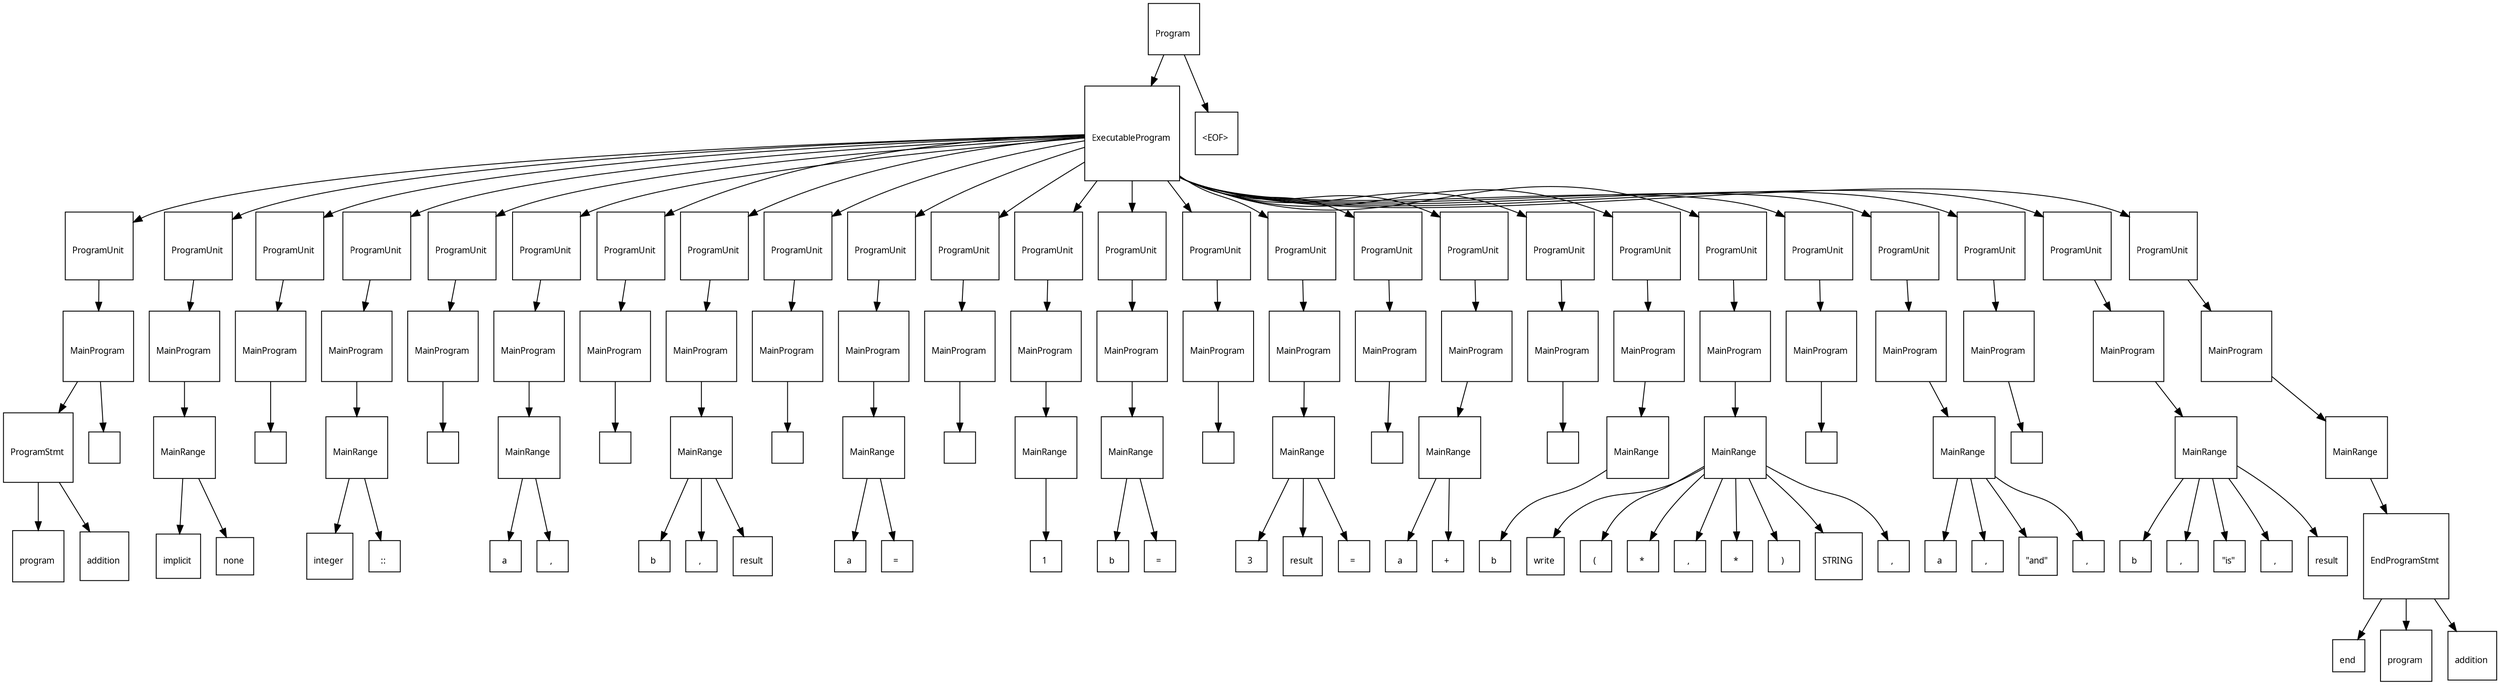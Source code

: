digraph G {
  charset="UTF-8"
  node [shape=square, fontname="Arial Unicode MS"];
  "34c07b5c-ef9e-4bb4-9867-81dfae5f64a6" [label="\lProgram \n", fontsize=10];
  "34c07b5c-ef9e-4bb4-9867-81dfae5f64a6" -> "0d2723d4-6b27-4967-8d60-493a9dede018";
  "0d2723d4-6b27-4967-8d60-493a9dede018" [label="\lExecutableProgram \n", fontsize=10];
  "0d2723d4-6b27-4967-8d60-493a9dede018" -> "5ed5b7a1-3003-4a7e-aa7b-7b76bc238f26";
  "5ed5b7a1-3003-4a7e-aa7b-7b76bc238f26" [label="\lProgramUnit \n", fontsize=10];
  "5ed5b7a1-3003-4a7e-aa7b-7b76bc238f26" -> "5c572de4-1108-4d3a-8768-7eb420aa6854";
  "5c572de4-1108-4d3a-8768-7eb420aa6854" [label="\lMainProgram \n", fontsize=10];
  "5c572de4-1108-4d3a-8768-7eb420aa6854" -> "92c77b89-0293-49cf-9dee-4e8e3c38b1d5";
  "92c77b89-0293-49cf-9dee-4e8e3c38b1d5" [label="\lProgramStmt \n", fontsize=10];
  "92c77b89-0293-49cf-9dee-4e8e3c38b1d5" -> "bfa20757-280d-44f5-b568-3198dae45d04";
  "bfa20757-280d-44f5-b568-3198dae45d04" [label="\lprogram \n", fontsize=10];
  "92c77b89-0293-49cf-9dee-4e8e3c38b1d5" -> "480ed515-fe50-40b9-beff-cd8251033659";
  "480ed515-fe50-40b9-beff-cd8251033659" [label="\laddition \n", fontsize=10];
  "5c572de4-1108-4d3a-8768-7eb420aa6854" -> "19da3ac8-b76b-4381-955b-ebb7941ed3d5";
  "19da3ac8-b76b-4381-955b-ebb7941ed3d5" [label="\l \n", fontsize=10];
  "0d2723d4-6b27-4967-8d60-493a9dede018" -> "ec0d752b-022c-4b0f-85b9-f160cff3dad0";
  "ec0d752b-022c-4b0f-85b9-f160cff3dad0" [label="\lProgramUnit \n", fontsize=10];
  "ec0d752b-022c-4b0f-85b9-f160cff3dad0" -> "8c802337-97ab-491d-b8fc-4f9f6d1f0751";
  "8c802337-97ab-491d-b8fc-4f9f6d1f0751" [label="\lMainProgram \n", fontsize=10];
  "8c802337-97ab-491d-b8fc-4f9f6d1f0751" -> "887b9c5f-7636-4d79-ba5a-579b1347e7e3";
  "887b9c5f-7636-4d79-ba5a-579b1347e7e3" [label="\lMainRange \n", fontsize=10];
  "887b9c5f-7636-4d79-ba5a-579b1347e7e3" -> "363ade9e-735a-4d9a-bd15-e035a4e49163";
  "363ade9e-735a-4d9a-bd15-e035a4e49163" [label="\limplicit \n", fontsize=10];
  "887b9c5f-7636-4d79-ba5a-579b1347e7e3" -> "90ce0801-a879-4814-9081-832558d7fdca";
  "90ce0801-a879-4814-9081-832558d7fdca" [label="\lnone \n", fontsize=10];
  "0d2723d4-6b27-4967-8d60-493a9dede018" -> "f639241d-98bb-46b5-8d02-4cc83ae00ed9";
  "f639241d-98bb-46b5-8d02-4cc83ae00ed9" [label="\lProgramUnit \n", fontsize=10];
  "f639241d-98bb-46b5-8d02-4cc83ae00ed9" -> "1d617c35-4a7c-4789-8918-d3edd1011909";
  "1d617c35-4a7c-4789-8918-d3edd1011909" [label="\lMainProgram \n", fontsize=10];
  "1d617c35-4a7c-4789-8918-d3edd1011909" -> "e4d2a919-f437-4142-86d5-ade0dc32faa6";
  "e4d2a919-f437-4142-86d5-ade0dc32faa6" [label="\l \n", fontsize=10];
  "0d2723d4-6b27-4967-8d60-493a9dede018" -> "67a7e678-3796-43fd-9aa3-e22b5ffeac07";
  "67a7e678-3796-43fd-9aa3-e22b5ffeac07" [label="\lProgramUnit \n", fontsize=10];
  "67a7e678-3796-43fd-9aa3-e22b5ffeac07" -> "5384e930-ce7f-4ff5-8b81-ddf3ef634feb";
  "5384e930-ce7f-4ff5-8b81-ddf3ef634feb" [label="\lMainProgram \n", fontsize=10];
  "5384e930-ce7f-4ff5-8b81-ddf3ef634feb" -> "68998ac6-a3d6-4ff4-b980-2e09e3751289";
  "68998ac6-a3d6-4ff4-b980-2e09e3751289" [label="\lMainRange \n", fontsize=10];
  "68998ac6-a3d6-4ff4-b980-2e09e3751289" -> "c1b9ca15-2ed8-4cee-9c28-88d39e10b8fe";
  "c1b9ca15-2ed8-4cee-9c28-88d39e10b8fe" [label="\linteger \n", fontsize=10];
  "68998ac6-a3d6-4ff4-b980-2e09e3751289" -> "de8bb9be-533f-4281-b17a-0681d006ccaa";
  "de8bb9be-533f-4281-b17a-0681d006ccaa" [label="\l:: \n", fontsize=10];
  "0d2723d4-6b27-4967-8d60-493a9dede018" -> "01ee7abc-5320-4ab4-9fb9-5dda5eba26bb";
  "01ee7abc-5320-4ab4-9fb9-5dda5eba26bb" [label="\lProgramUnit \n", fontsize=10];
  "01ee7abc-5320-4ab4-9fb9-5dda5eba26bb" -> "585c3230-7467-4d90-be0b-d74486bcf5ec";
  "585c3230-7467-4d90-be0b-d74486bcf5ec" [label="\lMainProgram \n", fontsize=10];
  "585c3230-7467-4d90-be0b-d74486bcf5ec" -> "b60098fe-facd-4fdc-a811-18492afad12e";
  "b60098fe-facd-4fdc-a811-18492afad12e" [label="\l \n", fontsize=10];
  "0d2723d4-6b27-4967-8d60-493a9dede018" -> "98d7213a-833a-4ba3-a9bb-771b147b45cf";
  "98d7213a-833a-4ba3-a9bb-771b147b45cf" [label="\lProgramUnit \n", fontsize=10];
  "98d7213a-833a-4ba3-a9bb-771b147b45cf" -> "6d608424-90bc-40d6-8ff7-0a451f8bdc2b";
  "6d608424-90bc-40d6-8ff7-0a451f8bdc2b" [label="\lMainProgram \n", fontsize=10];
  "6d608424-90bc-40d6-8ff7-0a451f8bdc2b" -> "e7c0f258-60b2-4833-9ace-e400bd7c09b2";
  "e7c0f258-60b2-4833-9ace-e400bd7c09b2" [label="\lMainRange \n", fontsize=10];
  "e7c0f258-60b2-4833-9ace-e400bd7c09b2" -> "b131b556-422b-4ab2-8cff-b81be50de7cb";
  "b131b556-422b-4ab2-8cff-b81be50de7cb" [label="\la \n", fontsize=10];
  "e7c0f258-60b2-4833-9ace-e400bd7c09b2" -> "a1f681a9-b782-40c9-b416-60e8f744b03c";
  "a1f681a9-b782-40c9-b416-60e8f744b03c" [label="\l, \n", fontsize=10];
  "0d2723d4-6b27-4967-8d60-493a9dede018" -> "deb17003-9358-4ec4-9ddd-bf1d2185ada2";
  "deb17003-9358-4ec4-9ddd-bf1d2185ada2" [label="\lProgramUnit \n", fontsize=10];
  "deb17003-9358-4ec4-9ddd-bf1d2185ada2" -> "904ff197-2ecc-41d0-83db-8bf9515a6000";
  "904ff197-2ecc-41d0-83db-8bf9515a6000" [label="\lMainProgram \n", fontsize=10];
  "904ff197-2ecc-41d0-83db-8bf9515a6000" -> "f0aeffd8-c998-48e3-a7e4-479d069d0e8d";
  "f0aeffd8-c998-48e3-a7e4-479d069d0e8d" [label="\l \n", fontsize=10];
  "0d2723d4-6b27-4967-8d60-493a9dede018" -> "3946021c-54e4-42cc-ad04-29496c475028";
  "3946021c-54e4-42cc-ad04-29496c475028" [label="\lProgramUnit \n", fontsize=10];
  "3946021c-54e4-42cc-ad04-29496c475028" -> "f71634a3-2e76-4764-bff9-6717c244069a";
  "f71634a3-2e76-4764-bff9-6717c244069a" [label="\lMainProgram \n", fontsize=10];
  "f71634a3-2e76-4764-bff9-6717c244069a" -> "7d070685-a3ae-4096-92fb-4a86fd7ae2d4";
  "7d070685-a3ae-4096-92fb-4a86fd7ae2d4" [label="\lMainRange \n", fontsize=10];
  "7d070685-a3ae-4096-92fb-4a86fd7ae2d4" -> "25aa1bca-d7f6-4255-ba45-6848307ee658";
  "25aa1bca-d7f6-4255-ba45-6848307ee658" [label="\lb \n", fontsize=10];
  "7d070685-a3ae-4096-92fb-4a86fd7ae2d4" -> "54c9fc93-4774-4aa5-bf9e-8414ae6d293d";
  "54c9fc93-4774-4aa5-bf9e-8414ae6d293d" [label="\l, \n", fontsize=10];
  "7d070685-a3ae-4096-92fb-4a86fd7ae2d4" -> "e27b097d-b9db-454f-814d-b0af8d7c763f";
  "e27b097d-b9db-454f-814d-b0af8d7c763f" [label="\lresult \n", fontsize=10];
  "0d2723d4-6b27-4967-8d60-493a9dede018" -> "c6ff89e1-c042-4452-a353-eee62c0883fc";
  "c6ff89e1-c042-4452-a353-eee62c0883fc" [label="\lProgramUnit \n", fontsize=10];
  "c6ff89e1-c042-4452-a353-eee62c0883fc" -> "ee04bf09-60c1-4cd9-b9f1-c991bbff7170";
  "ee04bf09-60c1-4cd9-b9f1-c991bbff7170" [label="\lMainProgram \n", fontsize=10];
  "ee04bf09-60c1-4cd9-b9f1-c991bbff7170" -> "34d8cf15-1938-429a-878e-bf9933c6b007";
  "34d8cf15-1938-429a-878e-bf9933c6b007" [label="\l \n", fontsize=10];
  "0d2723d4-6b27-4967-8d60-493a9dede018" -> "315fe13a-8271-4be4-aa6b-b549b7d4033b";
  "315fe13a-8271-4be4-aa6b-b549b7d4033b" [label="\lProgramUnit \n", fontsize=10];
  "315fe13a-8271-4be4-aa6b-b549b7d4033b" -> "b41c1ebf-d636-4ef3-bd44-3bb1c68f4960";
  "b41c1ebf-d636-4ef3-bd44-3bb1c68f4960" [label="\lMainProgram \n", fontsize=10];
  "b41c1ebf-d636-4ef3-bd44-3bb1c68f4960" -> "306a85c0-62b6-41d6-b424-64c37b421c7e";
  "306a85c0-62b6-41d6-b424-64c37b421c7e" [label="\lMainRange \n", fontsize=10];
  "306a85c0-62b6-41d6-b424-64c37b421c7e" -> "3307fd64-b124-4244-975f-b6b0c3186476";
  "3307fd64-b124-4244-975f-b6b0c3186476" [label="\la \n", fontsize=10];
  "306a85c0-62b6-41d6-b424-64c37b421c7e" -> "5c8b932c-9193-4d2a-8c41-c99ae97b9756";
  "5c8b932c-9193-4d2a-8c41-c99ae97b9756" [label="\l= \n", fontsize=10];
  "0d2723d4-6b27-4967-8d60-493a9dede018" -> "2ee019f0-ee22-4a6a-ac50-fcd52236171c";
  "2ee019f0-ee22-4a6a-ac50-fcd52236171c" [label="\lProgramUnit \n", fontsize=10];
  "2ee019f0-ee22-4a6a-ac50-fcd52236171c" -> "3625a411-980d-4857-8bb0-050c73bb849b";
  "3625a411-980d-4857-8bb0-050c73bb849b" [label="\lMainProgram \n", fontsize=10];
  "3625a411-980d-4857-8bb0-050c73bb849b" -> "bed88ed3-6bcd-4d4f-986a-58bfebdebc0e";
  "bed88ed3-6bcd-4d4f-986a-58bfebdebc0e" [label="\l \n", fontsize=10];
  "0d2723d4-6b27-4967-8d60-493a9dede018" -> "cccc1fa9-c2cf-4ba0-a4da-3cc7111f9119";
  "cccc1fa9-c2cf-4ba0-a4da-3cc7111f9119" [label="\lProgramUnit \n", fontsize=10];
  "cccc1fa9-c2cf-4ba0-a4da-3cc7111f9119" -> "c513148d-ec69-4a9a-91c6-2e77c4011088";
  "c513148d-ec69-4a9a-91c6-2e77c4011088" [label="\lMainProgram \n", fontsize=10];
  "c513148d-ec69-4a9a-91c6-2e77c4011088" -> "e2a0e6a5-b4d9-498e-b77e-4d0eb48c8acf";
  "e2a0e6a5-b4d9-498e-b77e-4d0eb48c8acf" [label="\lMainRange \n", fontsize=10];
  "e2a0e6a5-b4d9-498e-b77e-4d0eb48c8acf" -> "f6b70af4-98c4-4a85-b14e-f2165ef5ffb9";
  "f6b70af4-98c4-4a85-b14e-f2165ef5ffb9" [label="\l1 \n", fontsize=10];
  "0d2723d4-6b27-4967-8d60-493a9dede018" -> "c6e21494-f7ea-4f74-b5c5-290d4281a605";
  "c6e21494-f7ea-4f74-b5c5-290d4281a605" [label="\lProgramUnit \n", fontsize=10];
  "c6e21494-f7ea-4f74-b5c5-290d4281a605" -> "5b840110-130f-4ce3-9447-4e73346f8a91";
  "5b840110-130f-4ce3-9447-4e73346f8a91" [label="\lMainProgram \n", fontsize=10];
  "5b840110-130f-4ce3-9447-4e73346f8a91" -> "ba8496b0-2f45-4300-92a4-bff7f3275daf";
  "ba8496b0-2f45-4300-92a4-bff7f3275daf" [label="\lMainRange \n", fontsize=10];
  "ba8496b0-2f45-4300-92a4-bff7f3275daf" -> "0c8d74e1-c39c-4fa4-bec2-f2f8791576d1";
  "0c8d74e1-c39c-4fa4-bec2-f2f8791576d1" [label="\lb \n", fontsize=10];
  "ba8496b0-2f45-4300-92a4-bff7f3275daf" -> "8d46b966-42fb-4993-9feb-0db9c27ae3c3";
  "8d46b966-42fb-4993-9feb-0db9c27ae3c3" [label="\l= \n", fontsize=10];
  "0d2723d4-6b27-4967-8d60-493a9dede018" -> "20ffaf23-412f-490c-ba5c-e9573132b746";
  "20ffaf23-412f-490c-ba5c-e9573132b746" [label="\lProgramUnit \n", fontsize=10];
  "20ffaf23-412f-490c-ba5c-e9573132b746" -> "00763d37-1111-4ee7-b7c8-5fea2b0ac7b4";
  "00763d37-1111-4ee7-b7c8-5fea2b0ac7b4" [label="\lMainProgram \n", fontsize=10];
  "00763d37-1111-4ee7-b7c8-5fea2b0ac7b4" -> "6e551b4e-8f58-4573-a0e5-9ac023e7cd10";
  "6e551b4e-8f58-4573-a0e5-9ac023e7cd10" [label="\l \n", fontsize=10];
  "0d2723d4-6b27-4967-8d60-493a9dede018" -> "e3d50795-082b-4977-80f5-69a447ef4335";
  "e3d50795-082b-4977-80f5-69a447ef4335" [label="\lProgramUnit \n", fontsize=10];
  "e3d50795-082b-4977-80f5-69a447ef4335" -> "70f7d565-908a-4c1b-bca1-c0407db097c7";
  "70f7d565-908a-4c1b-bca1-c0407db097c7" [label="\lMainProgram \n", fontsize=10];
  "70f7d565-908a-4c1b-bca1-c0407db097c7" -> "750718ed-f5e1-4636-a2b5-029b6f152f5d";
  "750718ed-f5e1-4636-a2b5-029b6f152f5d" [label="\lMainRange \n", fontsize=10];
  "750718ed-f5e1-4636-a2b5-029b6f152f5d" -> "925ef477-db20-4ddb-93a7-c17623bf9b52";
  "925ef477-db20-4ddb-93a7-c17623bf9b52" [label="\l3 \n", fontsize=10];
  "750718ed-f5e1-4636-a2b5-029b6f152f5d" -> "b4212e60-ddea-4b5a-b745-0154464ce473";
  "b4212e60-ddea-4b5a-b745-0154464ce473" [label="\lresult \n", fontsize=10];
  "750718ed-f5e1-4636-a2b5-029b6f152f5d" -> "272bc277-665f-4299-8751-bf499e747f26";
  "272bc277-665f-4299-8751-bf499e747f26" [label="\l= \n", fontsize=10];
  "0d2723d4-6b27-4967-8d60-493a9dede018" -> "cfb4a6a9-f290-4ebd-83df-58f48c49f323";
  "cfb4a6a9-f290-4ebd-83df-58f48c49f323" [label="\lProgramUnit \n", fontsize=10];
  "cfb4a6a9-f290-4ebd-83df-58f48c49f323" -> "701b28e9-fae3-4602-85f8-d6bf22c5ef6c";
  "701b28e9-fae3-4602-85f8-d6bf22c5ef6c" [label="\lMainProgram \n", fontsize=10];
  "701b28e9-fae3-4602-85f8-d6bf22c5ef6c" -> "b3966794-926c-4c67-9b9f-c0f39a9da224";
  "b3966794-926c-4c67-9b9f-c0f39a9da224" [label="\l \n", fontsize=10];
  "0d2723d4-6b27-4967-8d60-493a9dede018" -> "2c5b1dfb-261f-4756-81fd-7b0da886d9e4";
  "2c5b1dfb-261f-4756-81fd-7b0da886d9e4" [label="\lProgramUnit \n", fontsize=10];
  "2c5b1dfb-261f-4756-81fd-7b0da886d9e4" -> "0195506e-a346-4df3-bf7b-25f5618dbfde";
  "0195506e-a346-4df3-bf7b-25f5618dbfde" [label="\lMainProgram \n", fontsize=10];
  "0195506e-a346-4df3-bf7b-25f5618dbfde" -> "2bfe20e9-90d9-4938-9fc2-64ef0574781a";
  "2bfe20e9-90d9-4938-9fc2-64ef0574781a" [label="\lMainRange \n", fontsize=10];
  "2bfe20e9-90d9-4938-9fc2-64ef0574781a" -> "ab8b0e48-fe15-46c4-b76e-d9b9a74dc81e";
  "ab8b0e48-fe15-46c4-b76e-d9b9a74dc81e" [label="\la \n", fontsize=10];
  "2bfe20e9-90d9-4938-9fc2-64ef0574781a" -> "b46a21e0-c943-42b7-a95d-46366303952c";
  "b46a21e0-c943-42b7-a95d-46366303952c" [label="\l+ \n", fontsize=10];
  "0d2723d4-6b27-4967-8d60-493a9dede018" -> "eff41623-e2b8-430a-943f-86c2e24f2ef4";
  "eff41623-e2b8-430a-943f-86c2e24f2ef4" [label="\lProgramUnit \n", fontsize=10];
  "eff41623-e2b8-430a-943f-86c2e24f2ef4" -> "63973f4b-36c1-4e04-8adc-b65d03ada93d";
  "63973f4b-36c1-4e04-8adc-b65d03ada93d" [label="\lMainProgram \n", fontsize=10];
  "63973f4b-36c1-4e04-8adc-b65d03ada93d" -> "b96eb272-484b-4946-8f8f-a19e0b6e8f3b";
  "b96eb272-484b-4946-8f8f-a19e0b6e8f3b" [label="\l \n", fontsize=10];
  "0d2723d4-6b27-4967-8d60-493a9dede018" -> "8ad7573d-1d02-4a6f-b0bd-63928e9d46e9";
  "8ad7573d-1d02-4a6f-b0bd-63928e9d46e9" [label="\lProgramUnit \n", fontsize=10];
  "8ad7573d-1d02-4a6f-b0bd-63928e9d46e9" -> "c781cd0e-9729-47a0-a2ce-2596ba7450e2";
  "c781cd0e-9729-47a0-a2ce-2596ba7450e2" [label="\lMainProgram \n", fontsize=10];
  "c781cd0e-9729-47a0-a2ce-2596ba7450e2" -> "5dc084a3-0cde-4062-9e2a-73449a1c5683";
  "5dc084a3-0cde-4062-9e2a-73449a1c5683" [label="\lMainRange \n", fontsize=10];
  "5dc084a3-0cde-4062-9e2a-73449a1c5683" -> "2c9a84eb-4254-4cb2-a64b-dc1d1f6c21f3";
  "2c9a84eb-4254-4cb2-a64b-dc1d1f6c21f3" [label="\lb \n", fontsize=10];
  "0d2723d4-6b27-4967-8d60-493a9dede018" -> "4823b46d-2e22-4e36-9d3a-426f62e6bb3b";
  "4823b46d-2e22-4e36-9d3a-426f62e6bb3b" [label="\lProgramUnit \n", fontsize=10];
  "4823b46d-2e22-4e36-9d3a-426f62e6bb3b" -> "a0e41916-68c7-4c52-ad03-0b92ad776575";
  "a0e41916-68c7-4c52-ad03-0b92ad776575" [label="\lMainProgram \n", fontsize=10];
  "a0e41916-68c7-4c52-ad03-0b92ad776575" -> "0d2c070b-b3e0-4c2e-8790-091b62f5cc59";
  "0d2c070b-b3e0-4c2e-8790-091b62f5cc59" [label="\lMainRange \n", fontsize=10];
  "0d2c070b-b3e0-4c2e-8790-091b62f5cc59" -> "f25171e0-b5f3-4b66-a22c-bd3c636c1116";
  "f25171e0-b5f3-4b66-a22c-bd3c636c1116" [label="\lwrite \n", fontsize=10];
  "0d2c070b-b3e0-4c2e-8790-091b62f5cc59" -> "3c6b9206-2e5c-4ce7-a109-09f62eabe122";
  "3c6b9206-2e5c-4ce7-a109-09f62eabe122" [label="\l( \n", fontsize=10];
  "0d2c070b-b3e0-4c2e-8790-091b62f5cc59" -> "12bcdfa2-180f-4d82-96f4-f8e9c540e112";
  "12bcdfa2-180f-4d82-96f4-f8e9c540e112" [label="\l* \n", fontsize=10];
  "0d2c070b-b3e0-4c2e-8790-091b62f5cc59" -> "ae74e867-f23c-44a8-868c-d0ce8b416f47";
  "ae74e867-f23c-44a8-868c-d0ce8b416f47" [label="\l, \n", fontsize=10];
  "0d2c070b-b3e0-4c2e-8790-091b62f5cc59" -> "5111ce97-a48a-4b1c-8a41-1e313fa13a5f";
  "5111ce97-a48a-4b1c-8a41-1e313fa13a5f" [label="\l* \n", fontsize=10];
  "0d2c070b-b3e0-4c2e-8790-091b62f5cc59" -> "15f56ef8-8057-49b4-908d-6fba83f20d08";
  "15f56ef8-8057-49b4-908d-6fba83f20d08" [label="\l) \n", fontsize=10];
  "0d2c070b-b3e0-4c2e-8790-091b62f5cc59" -> "bd97b951-3f08-4cfe-a223-04991bdb6a53";
  "bd97b951-3f08-4cfe-a223-04991bdb6a53" [label="\lSTRING \n", fontsize=10];
  "0d2c070b-b3e0-4c2e-8790-091b62f5cc59" -> "f26bf8f0-c290-4a94-a3f2-16ae5422b7bb";
  "f26bf8f0-c290-4a94-a3f2-16ae5422b7bb" [label="\l, \n", fontsize=10];
  "0d2723d4-6b27-4967-8d60-493a9dede018" -> "f61340f6-621c-4895-a84e-6fe52eaadea8";
  "f61340f6-621c-4895-a84e-6fe52eaadea8" [label="\lProgramUnit \n", fontsize=10];
  "f61340f6-621c-4895-a84e-6fe52eaadea8" -> "f2c1696f-d5d4-4f4a-8a62-28a57174aaeb";
  "f2c1696f-d5d4-4f4a-8a62-28a57174aaeb" [label="\lMainProgram \n", fontsize=10];
  "f2c1696f-d5d4-4f4a-8a62-28a57174aaeb" -> "48d23133-307f-4ab3-b965-010882098b7b";
  "48d23133-307f-4ab3-b965-010882098b7b" [label="\l \n", fontsize=10];
  "0d2723d4-6b27-4967-8d60-493a9dede018" -> "d7796450-56d6-4c3b-8f9f-577dccac322d";
  "d7796450-56d6-4c3b-8f9f-577dccac322d" [label="\lProgramUnit \n", fontsize=10];
  "d7796450-56d6-4c3b-8f9f-577dccac322d" -> "07e14301-b7f3-45f0-964a-8cb7f711d844";
  "07e14301-b7f3-45f0-964a-8cb7f711d844" [label="\lMainProgram \n", fontsize=10];
  "07e14301-b7f3-45f0-964a-8cb7f711d844" -> "202da714-3b45-4592-bc1c-7b58eb07a6d4";
  "202da714-3b45-4592-bc1c-7b58eb07a6d4" [label="\lMainRange \n", fontsize=10];
  "202da714-3b45-4592-bc1c-7b58eb07a6d4" -> "138c11a7-206c-4e3e-93e7-da8389af3107";
  "138c11a7-206c-4e3e-93e7-da8389af3107" [label="\la \n", fontsize=10];
  "202da714-3b45-4592-bc1c-7b58eb07a6d4" -> "cfebea25-208d-48b6-83fe-f23142123eb4";
  "cfebea25-208d-48b6-83fe-f23142123eb4" [label="\l, \n", fontsize=10];
  "202da714-3b45-4592-bc1c-7b58eb07a6d4" -> "77dfde59-eefd-4413-a103-b5bf063ce931";
  "77dfde59-eefd-4413-a103-b5bf063ce931" [label="\l\"and\" \n", fontsize=10];
  "202da714-3b45-4592-bc1c-7b58eb07a6d4" -> "22a6cbfe-d09c-46e7-888d-d32c883c382a";
  "22a6cbfe-d09c-46e7-888d-d32c883c382a" [label="\l, \n", fontsize=10];
  "0d2723d4-6b27-4967-8d60-493a9dede018" -> "9489d505-ba05-474b-a0a5-42243823600e";
  "9489d505-ba05-474b-a0a5-42243823600e" [label="\lProgramUnit \n", fontsize=10];
  "9489d505-ba05-474b-a0a5-42243823600e" -> "51c61d20-ae0f-4159-bb5e-ebe99dfebd61";
  "51c61d20-ae0f-4159-bb5e-ebe99dfebd61" [label="\lMainProgram \n", fontsize=10];
  "51c61d20-ae0f-4159-bb5e-ebe99dfebd61" -> "8d0071a3-3b6e-4edc-b0dc-1b2b9e93608e";
  "8d0071a3-3b6e-4edc-b0dc-1b2b9e93608e" [label="\l \n", fontsize=10];
  "0d2723d4-6b27-4967-8d60-493a9dede018" -> "b707f552-881a-4be1-84d8-0249a258c4dd";
  "b707f552-881a-4be1-84d8-0249a258c4dd" [label="\lProgramUnit \n", fontsize=10];
  "b707f552-881a-4be1-84d8-0249a258c4dd" -> "fabd1387-28fc-4202-85fa-13605c1584d3";
  "fabd1387-28fc-4202-85fa-13605c1584d3" [label="\lMainProgram \n", fontsize=10];
  "fabd1387-28fc-4202-85fa-13605c1584d3" -> "50b7ebda-2572-4922-be42-70a9aef7b61b";
  "50b7ebda-2572-4922-be42-70a9aef7b61b" [label="\lMainRange \n", fontsize=10];
  "50b7ebda-2572-4922-be42-70a9aef7b61b" -> "ff40075d-2a6b-413b-9f32-9fe251c22e39";
  "ff40075d-2a6b-413b-9f32-9fe251c22e39" [label="\lb \n", fontsize=10];
  "50b7ebda-2572-4922-be42-70a9aef7b61b" -> "e6416aa6-7049-4b0d-9ee4-a6d8a6c10850";
  "e6416aa6-7049-4b0d-9ee4-a6d8a6c10850" [label="\l, \n", fontsize=10];
  "50b7ebda-2572-4922-be42-70a9aef7b61b" -> "60e4636f-dfde-46fe-810b-575b727e32e1";
  "60e4636f-dfde-46fe-810b-575b727e32e1" [label="\l\"is\" \n", fontsize=10];
  "50b7ebda-2572-4922-be42-70a9aef7b61b" -> "fe4d2f02-c5d2-48f2-8ffb-4ec13939d8e3";
  "fe4d2f02-c5d2-48f2-8ffb-4ec13939d8e3" [label="\l, \n", fontsize=10];
  "50b7ebda-2572-4922-be42-70a9aef7b61b" -> "e5cee695-3f6a-4b98-86b9-baf272d4262a";
  "e5cee695-3f6a-4b98-86b9-baf272d4262a" [label="\lresult \n", fontsize=10];
  "0d2723d4-6b27-4967-8d60-493a9dede018" -> "09e20c84-922d-448a-9346-6e313f8037ac";
  "09e20c84-922d-448a-9346-6e313f8037ac" [label="\lProgramUnit \n", fontsize=10];
  "09e20c84-922d-448a-9346-6e313f8037ac" -> "0654c4d7-63b2-41f0-9d2a-da4c993e4bf2";
  "0654c4d7-63b2-41f0-9d2a-da4c993e4bf2" [label="\lMainProgram \n", fontsize=10];
  "0654c4d7-63b2-41f0-9d2a-da4c993e4bf2" -> "509c3e41-6bb5-4254-9905-17a0fc344f6c";
  "509c3e41-6bb5-4254-9905-17a0fc344f6c" [label="\lMainRange \n", fontsize=10];
  "509c3e41-6bb5-4254-9905-17a0fc344f6c" -> "826af972-4720-470d-8978-dc895d6c368a";
  "826af972-4720-470d-8978-dc895d6c368a" [label="\lEndProgramStmt \n", fontsize=10];
  "826af972-4720-470d-8978-dc895d6c368a" -> "a6b44293-f021-48ec-b76b-8e2c5bf0ded0";
  "a6b44293-f021-48ec-b76b-8e2c5bf0ded0" [label="\lend \n", fontsize=10];
  "826af972-4720-470d-8978-dc895d6c368a" -> "8936862f-04c1-452b-aa78-6082f0a40a6a";
  "8936862f-04c1-452b-aa78-6082f0a40a6a" [label="\lprogram \n", fontsize=10];
  "826af972-4720-470d-8978-dc895d6c368a" -> "ecb00773-2bf0-454d-9a0a-cd8c57ddd1e1";
  "ecb00773-2bf0-454d-9a0a-cd8c57ddd1e1" [label="\laddition \n", fontsize=10];
  "34c07b5c-ef9e-4bb4-9867-81dfae5f64a6" -> "f37d2264-ac8b-4231-b97c-78ef92e1e4a5";
  "f37d2264-ac8b-4231-b97c-78ef92e1e4a5" [label="\l&lt;EOF&gt; \n", fontsize=10];
}
